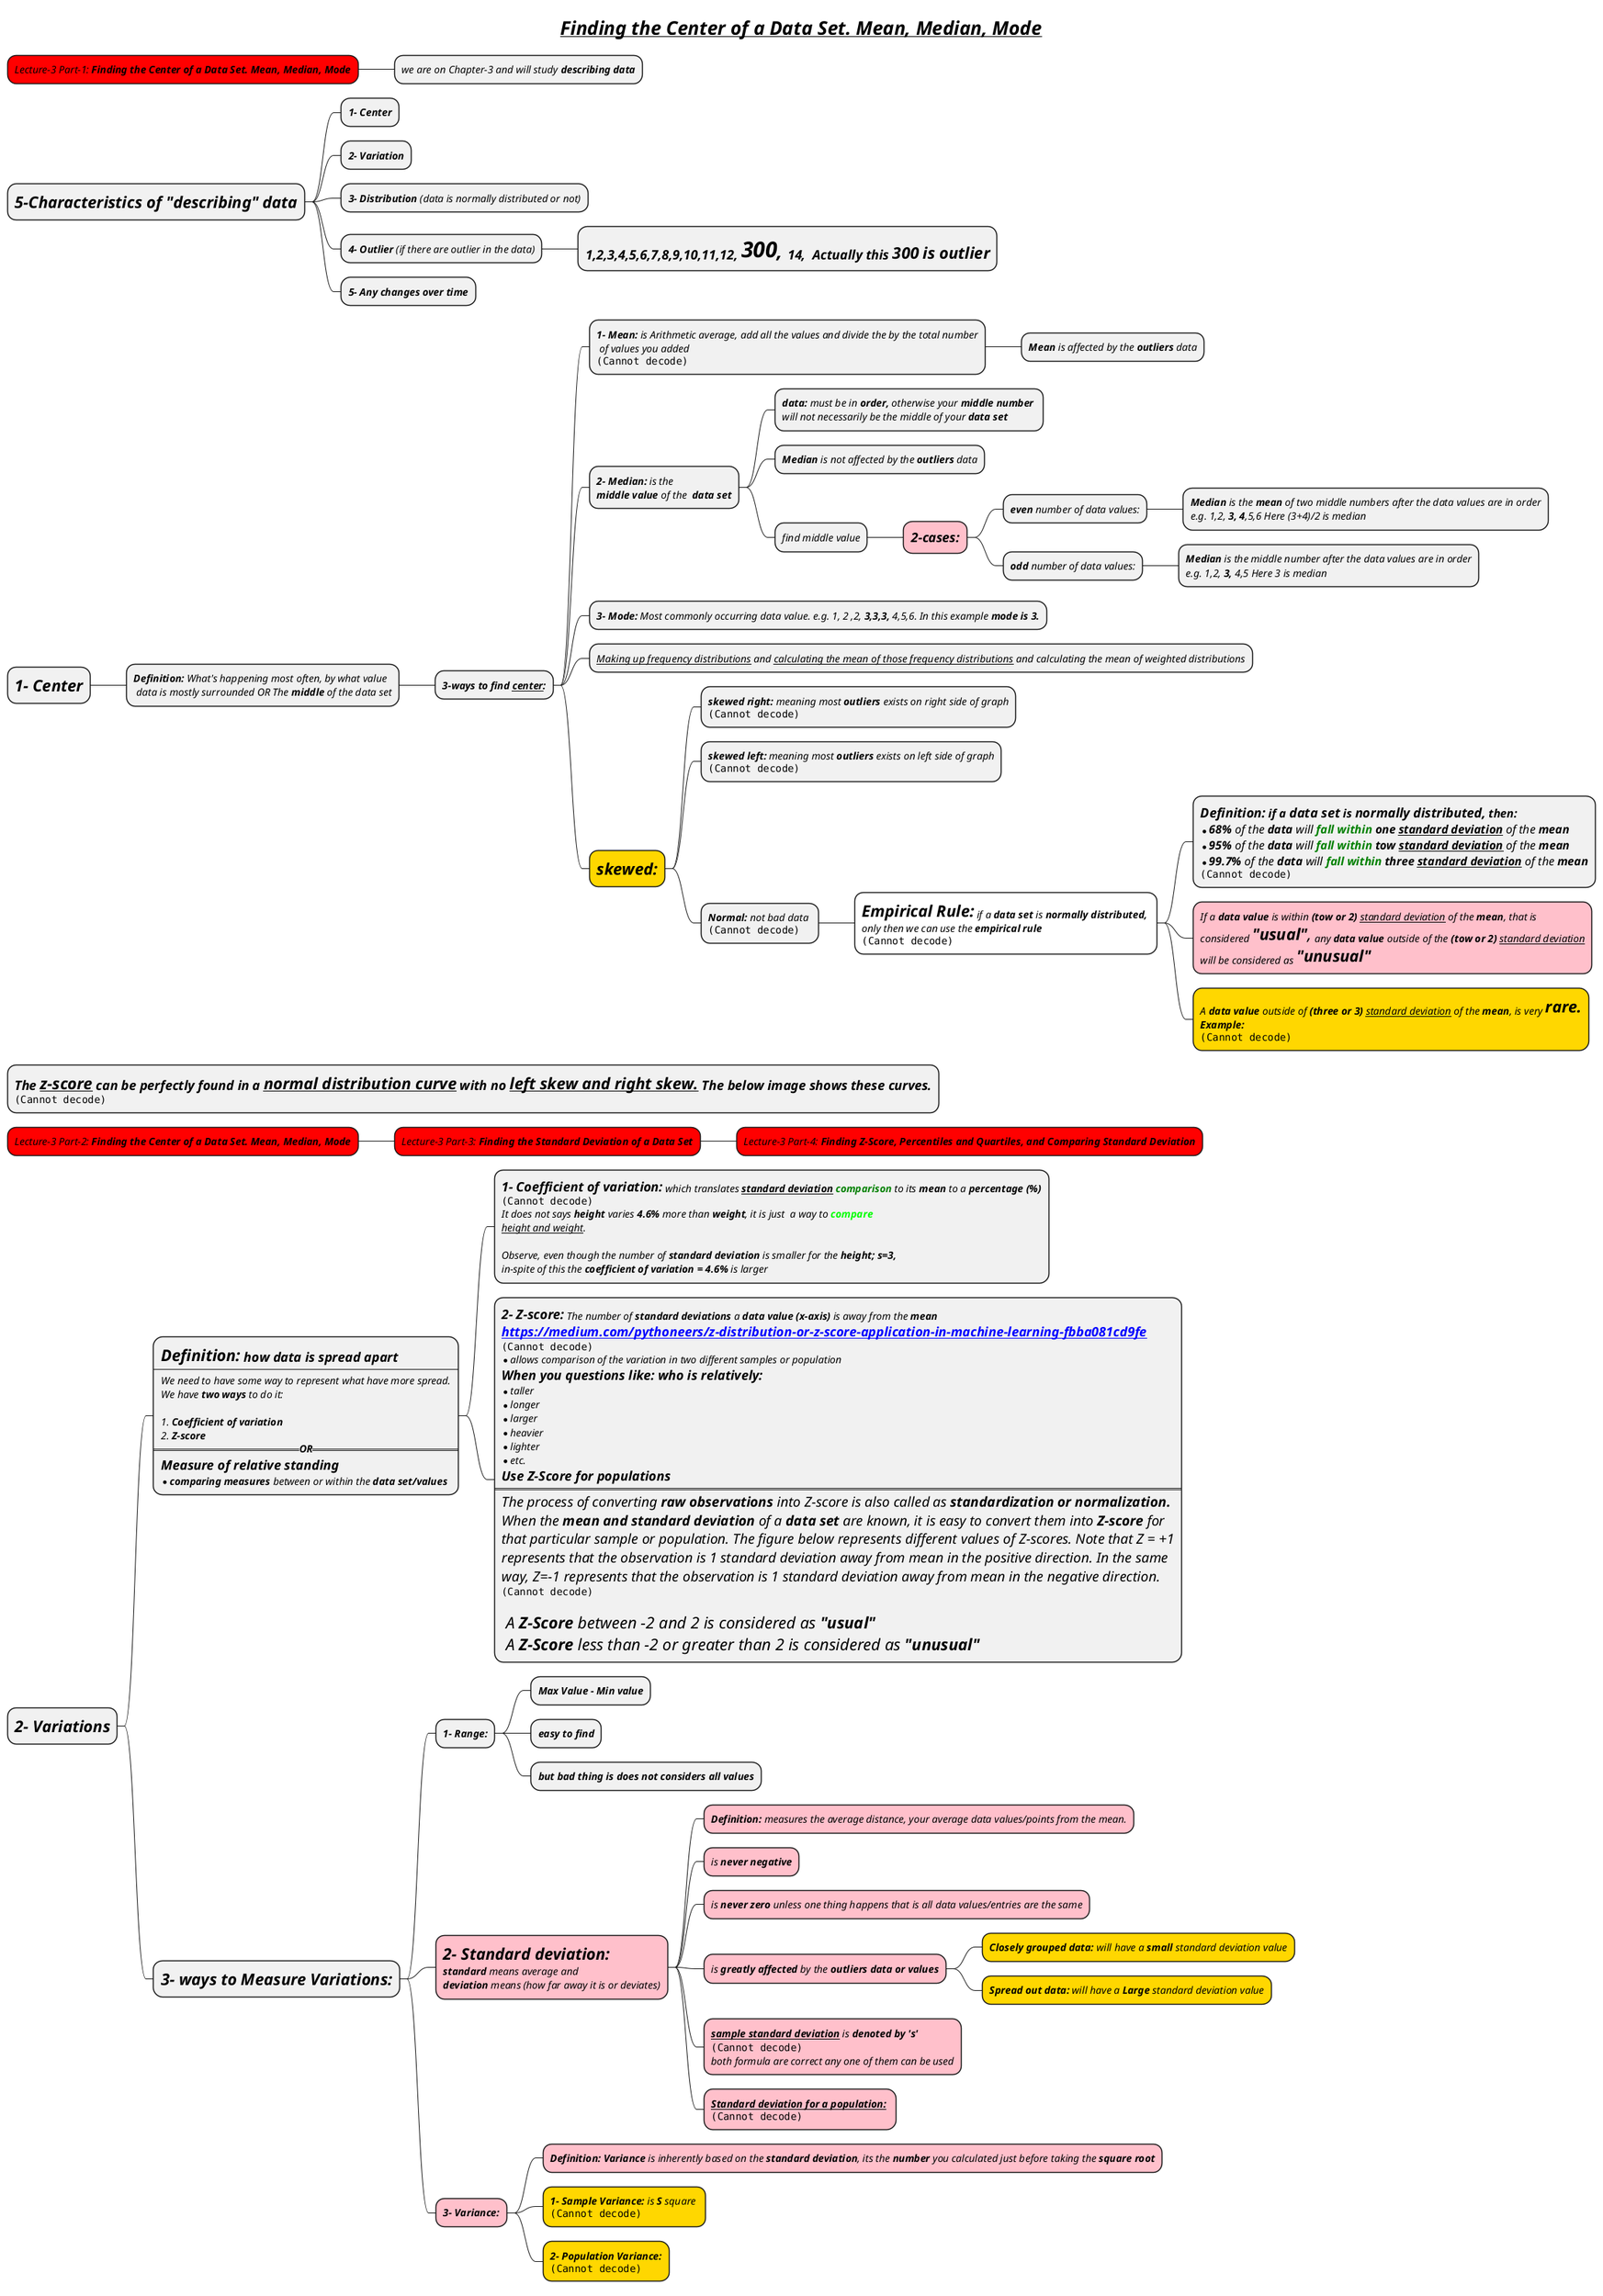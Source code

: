 @startmindmap
skinparam node {
    FontStyle italic
}

title =__//Finding the Center of a Data Set. Mean, Median, Mode//__

*[#red] Lecture-3 Part-1: **Finding the Center of a Data Set. Mean, Median, Mode**
** we are on Chapter-3 and will study **describing data**


* <size: 22>**5-Characteristics of "describing" data**
** **1- Center**
** **2- Variation**
** **3- Distribution** (data is normally distributed or not)
** **4- Outlier** (if there are outlier in the data)
*** = 1,2,3,4,5,6,7,8,9,10,11,12, <size:22>**300**, </size>14,  Actually this **300 is outlier**
** **5- Any changes over time**


* =**1- Center**
** **Definition:** What's happening most often, by what value\n data is mostly surrounded OR The **middle** of the data set
*** **3-ways to find __center__:**
**** **1- Mean:** is Arithmetic average, add all the values and divide the by the total number\n of values you added\n<img:images/img_12.png>
***** **Mean** is affected by the **outliers** data
**** **2- Median:** is the \n**middle value** of the  **data set**
***** **data:** must be in **order,** otherwise your **middle number** \nwill not necessarily be the middle of your **data set**
***** **Median** is not affected by the **outliers** data
***** find middle value
******[#pink] =2-cases:
******* **even** number of data values:
******** **Median** is the **mean** of two middle numbers after the data values are in order\ne.g. 1,2, **3, 4**,5,6 Here (3+4)/2 is median
******* **odd** number of data values:
******** **Median** is the middle number after the data values are in order\ne.g. 1,2, **3,** 4,5 Here 3 is median
**** **3- Mode:** Most commonly occurring data value. e.g. 1, 2 ,2, **3,3,3,** 4,5,6. In this example **mode is 3.**
**** __Making up frequency distributions__ and __calculating the mean of those frequency distributions__ and calculating the mean of weighted distributions
****[#gold] <size: 22>**skewed:**</size>
***** **skewed right:** meaning most** outliers** exists on right side of graph\n<img:images/img_13.png>
***** **skewed left:** meaning most **outliers** exists on left side of graph\n<img:images/img_14.png>
***** **Normal:** not bad data \n<img:images/img_15.png>
******[#white] <size:22>**Empirical Rule:**</size> if a **data set** is **normally distributed,** \nonly then we can use the **empirical rule**\n<img:images/img_22.png>
*******:==**Definition:** if a **data set** is **normally distributed,** then:
* <size:16>**68%** of the **data** will <color #green>**fall within**</color> **one __standard deviation__** of the **mean**
* <size:16>**95%** of the **data** will <color #green>**fall within**</color> **tow __standard deviation__** of the **mean**
* <size:16>**99.7%** of the **data** will <color #green>**fall within**</color> **three __standard deviation__** of the **mean**
<img:images/img_24.png>;


*******[#pink]:If a **data value** is within **(tow or 2)** __standard deviation__ of the **mean**, that is
considered <size:22>**"usual"**,</size> any **data value** outside of the **(tow or 2)** __standard deviation__
will be considered as <size:22>**"unusual"**</size>;

*******[#gold]:A **data value** outside of **(three or 3)** __standard deviation__ of the **mean**, is very <size:22>**rare.**</size>
**Example:**
<img:images/img_19.png>;

*:=The __z-score__ can be perfectly found in a __normal distribution curve__ with no __left skew and right skew.__ The below image shows these curves.
<img:images/img_23.png>;


*[#red] Lecture-3 Part-2: **Finding the Center of a Data Set. Mean, Median, Mode**
**[#red] Lecture-3 Part-3: **Finding the Standard Deviation of a Data Set**
***[#red] Lecture-3 Part-4: **Finding Z-Score, Percentiles and Quartiles, and Comparing Standard Deviation**


* =**2- Variations**
**:=**Definition:** how data is spread apart
----
We need to have some way to represent what have more spread.
We have **two ways** to do it:

# **Coefficient of variation**
# **Z-score**
==**OR**==
=Measure of relative standing
* **comparing measures** between or within the **data set/values**;

***:<size:18>**1- Coefficient of variation:**</size> which translates __**standard deviation**__ <color #green>**comparison**</color> to its **mean** to a **percentage (%)**
<img:images/img_20.png>
It does not says **height** varies **4.6%** more than **weight**, it is just  a way to <color #lime>**compare**</color>
__height and weight__.

Observe, even though the number of **standard deviation** is smaller for the **height; s=3,**
in-spite of this the **coefficient of variation = 4.6%** is larger;

***:<size:18>**2- Z-score:**</size> The number of **standard deviations** a **data value (x-axis)** is away from the **mean**
= [[https://medium.com/pythoneers/z-distribution-or-z-score-application-in-machine-learning-fbba081cd9fe]]
<img:images/img_21.png>
* allows comparison of the variation in two different samples or population
=When you questions like: who is relatively:
* taller
* longer
* larger
* heavier
* lighter
* etc.
=Use Z-Score for populations
====
<size:19>The process of converting **raw observations** into Z-score is also called as **standardization or normalization.**
<size:19>When the **mean and standard deviation** of a **data set** are known, it is easy to convert them into **Z-score** for
<size:19>that particular sample or population. The figure below represents different values of Z-scores. Note that Z = +1
<size:19>represents that the observation is 1 standard deviation away from mean in the positive direction. In the same
<size:19>way, Z=-1 represents that the observation is 1 standard deviation away from mean in the negative direction.
<img:images/img_25.png>

<size:22> A **Z-Score** between -2 and 2 is considered as **"usual"**
<size:22> A **Z-Score** less than -2 or greater than 2 is considered as **"unusual"**;

** =**3- ways to Measure Variations:**
*** **1- Range:**
**** **Max Value - Min value**
**** **easy to find**
**** **but bad thing is does not considers all values**
***[#pink] =**2- Standard deviation:** \n**standard** means average and\n**deviation** means (how far away it is or deviates)
****[#pink] **Definition:** measures the average distance, your average data values/points from the mean.
****[#pink] is **never negative**
****[#pink] is **never zero** unless one thing happens that is all data values/entries are the same
****[#pink] is **greatly affected** by the **outliers data or values**
*****[#gold] **Closely grouped data:** will have a **small** standard deviation value
*****[#gold] **Spread out data:** will have a **Large** standard deviation value
****[#pink] **__sample standard deviation__** is **denoted by 's'** \n<img:images/img_16.png> \nboth formula are correct any one of them can be used
****[#pink] **__Standard deviation for a population:__** \n<img:images/img_17.png>


***[#pink] **3- Variance:**
****[#pink] **Definition:** **Variance** is inherently based on the **standard deviation**, its the **number** you calculated just before taking the **square root**
****[#gold] **1- Sample Variance:** is **S** square \n<img:images/img_18.png>
****[#gold] **2- Population Variance:**\n<img:images/img_18.png>



@endmindmap
